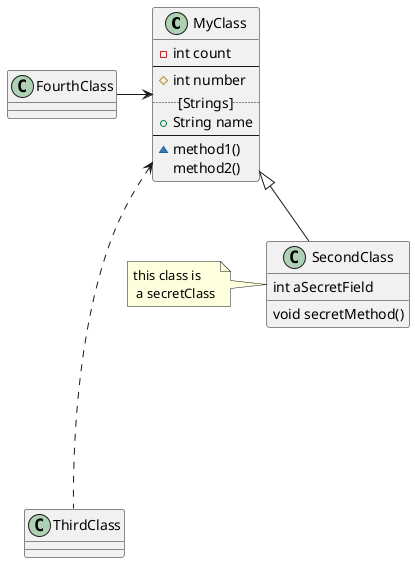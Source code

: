 @startuml

class MyClass {
- int count
--
# int number
..[Strings]..
+ String name
--
~ method1()
method2()
}

class SecondClass {
int aSecretField
void secretMethod()
}
note left : this class is\n a secretClass

MyClass <|-- SecondClass
MyClass <..... ThirdClass
MyClass <-left- FourthClass

@enduml